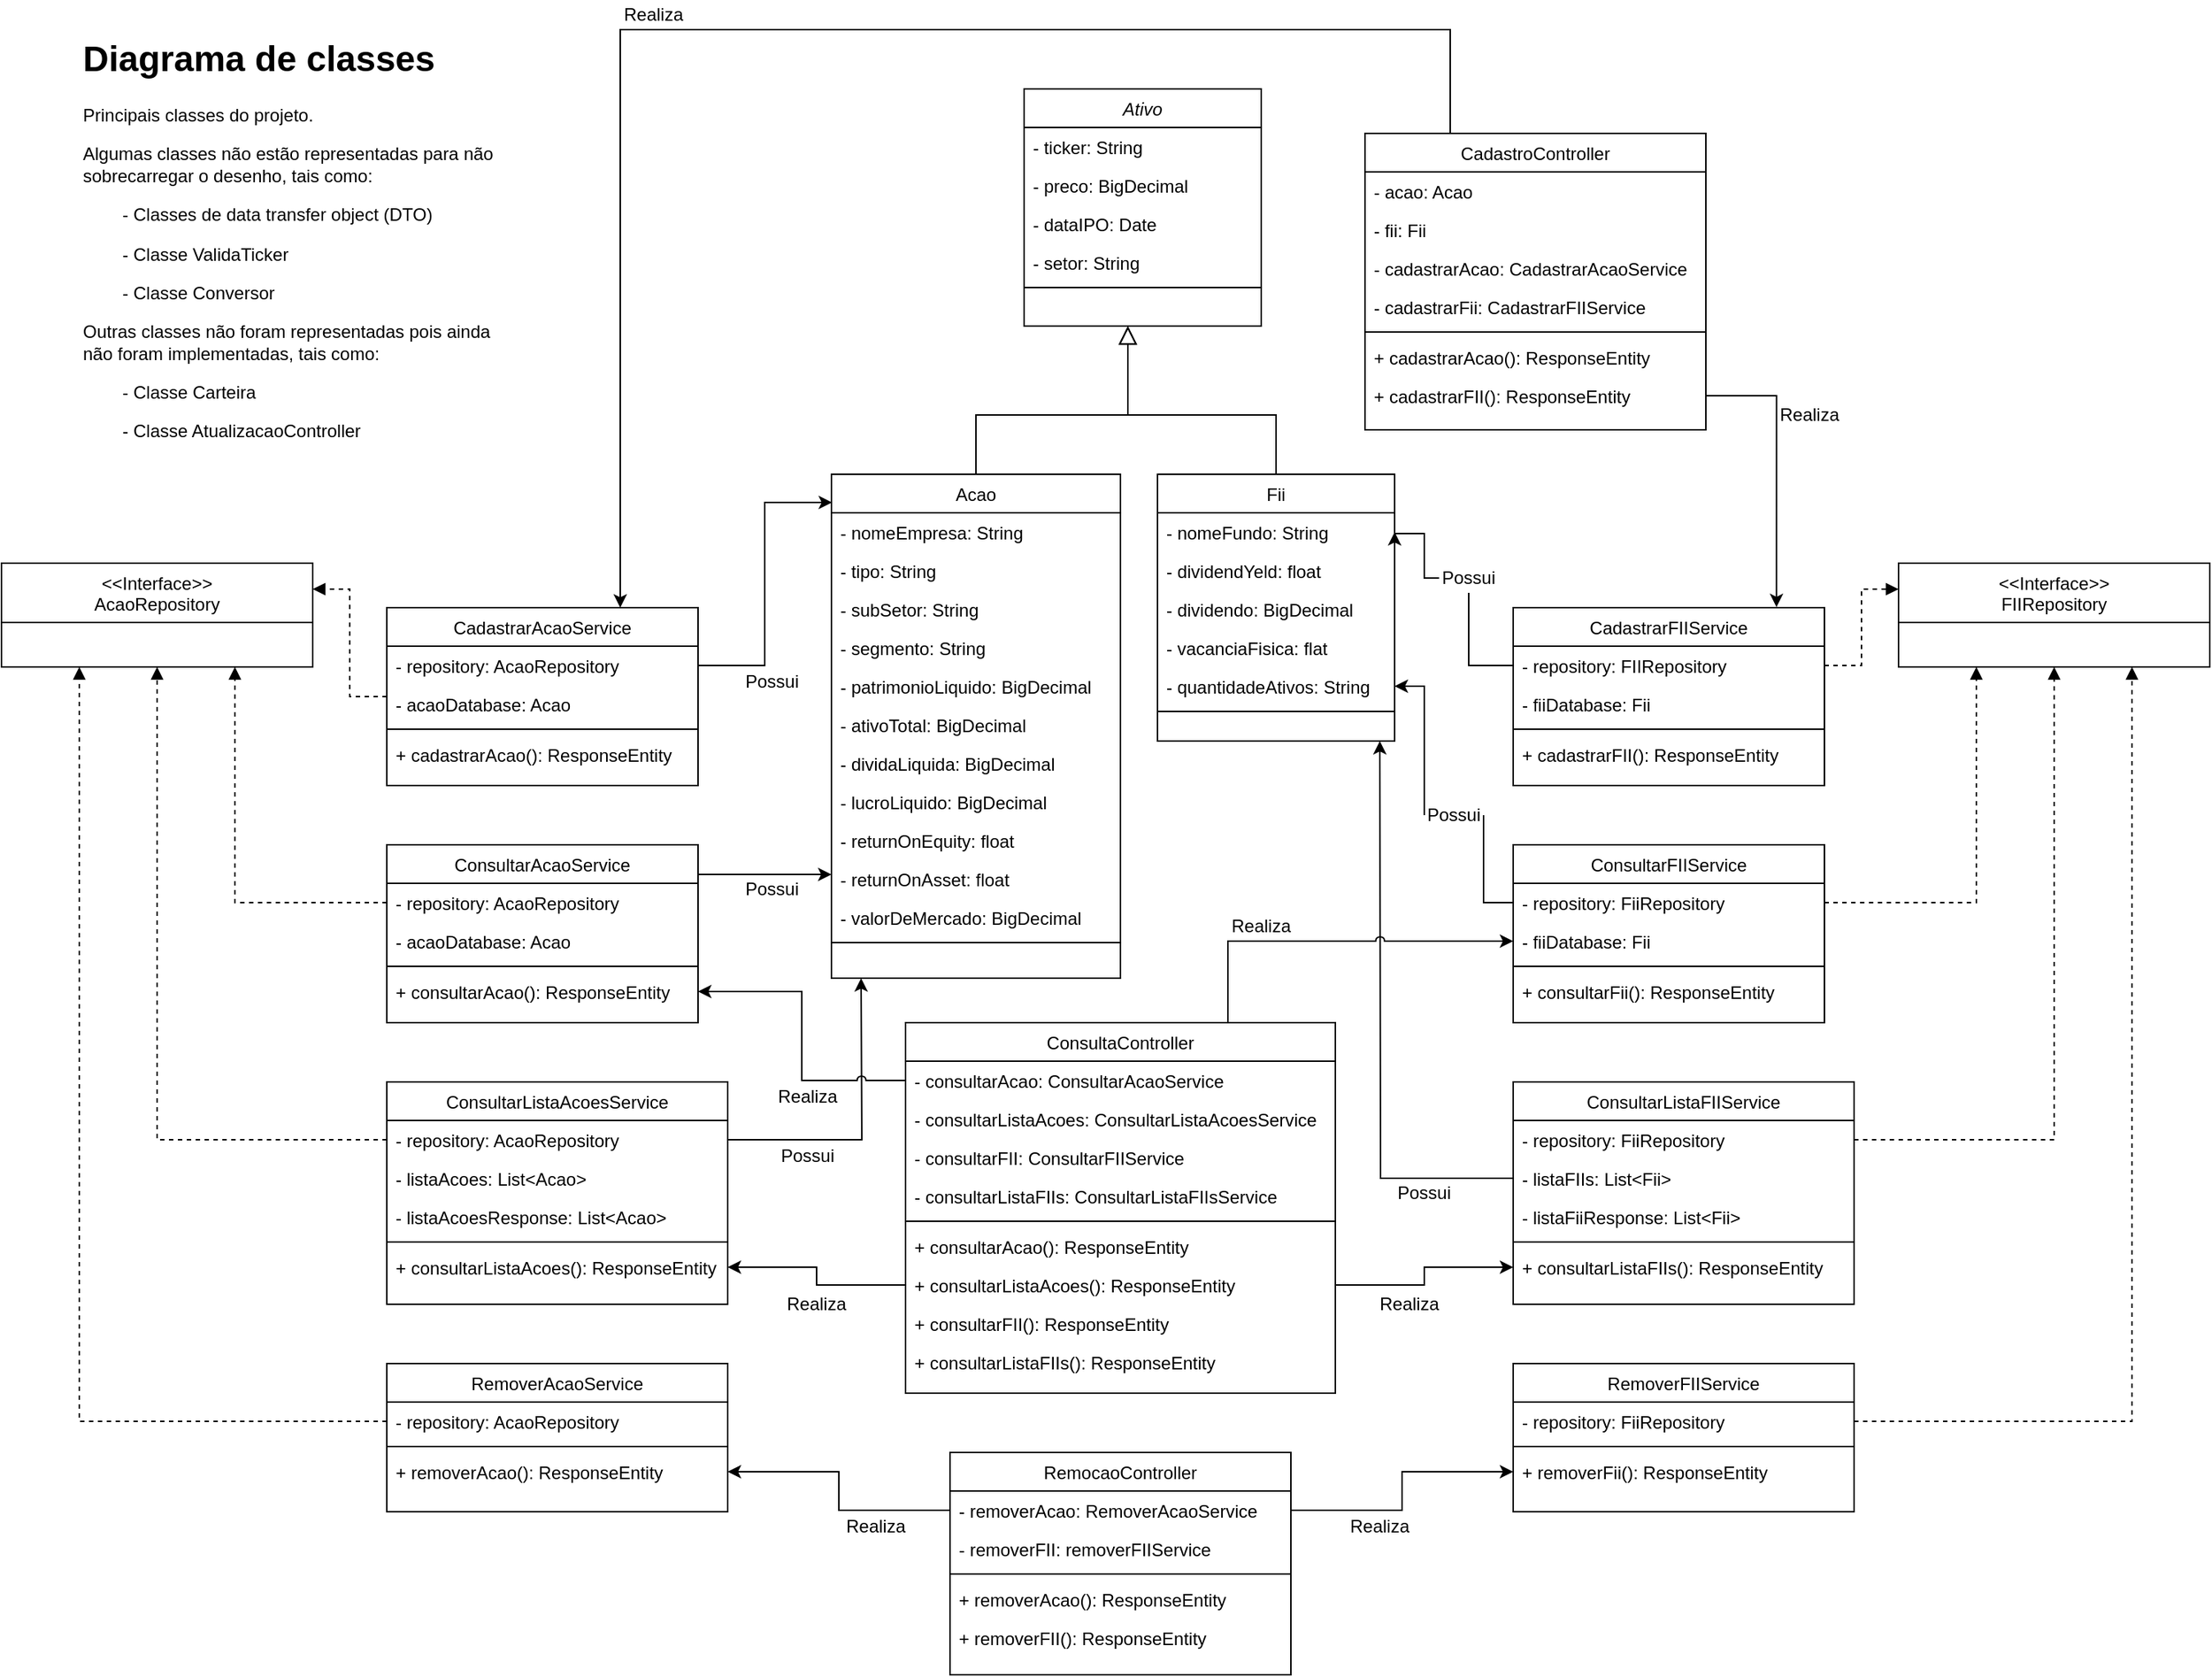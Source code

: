 <mxfile version="14.9.0" type="device"><diagram id="C5RBs43oDa-KdzZeNtuy" name="Page-1"><mxGraphModel dx="2391" dy="2067" grid="1" gridSize="10" guides="1" tooltips="1" connect="1" arrows="1" fold="1" page="1" pageScale="1" pageWidth="827" pageHeight="1169" math="0" shadow="0"><root><mxCell id="WIyWlLk6GJQsqaUBKTNV-0"/><mxCell id="WIyWlLk6GJQsqaUBKTNV-1" parent="WIyWlLk6GJQsqaUBKTNV-0"/><mxCell id="zkfFHV4jXpPFQw0GAbJ--0" value="Ativo" style="swimlane;fontStyle=2;align=center;verticalAlign=top;childLayout=stackLayout;horizontal=1;startSize=26;horizontalStack=0;resizeParent=1;resizeLast=0;collapsible=1;marginBottom=0;rounded=0;shadow=0;strokeWidth=1;" parent="WIyWlLk6GJQsqaUBKTNV-1" vertex="1"><mxGeometry x="540" y="10" width="160" height="160" as="geometry"><mxRectangle x="230" y="140" width="160" height="26" as="alternateBounds"/></mxGeometry></mxCell><mxCell id="zkfFHV4jXpPFQw0GAbJ--1" value="- ticker: String" style="text;align=left;verticalAlign=top;spacingLeft=4;spacingRight=4;overflow=hidden;rotatable=0;points=[[0,0.5],[1,0.5]];portConstraint=eastwest;" parent="zkfFHV4jXpPFQw0GAbJ--0" vertex="1"><mxGeometry y="26" width="160" height="26" as="geometry"/></mxCell><mxCell id="zkfFHV4jXpPFQw0GAbJ--2" value="- preco: BigDecimal" style="text;align=left;verticalAlign=top;spacingLeft=4;spacingRight=4;overflow=hidden;rotatable=0;points=[[0,0.5],[1,0.5]];portConstraint=eastwest;rounded=0;shadow=0;html=0;" parent="zkfFHV4jXpPFQw0GAbJ--0" vertex="1"><mxGeometry y="52" width="160" height="26" as="geometry"/></mxCell><mxCell id="zkfFHV4jXpPFQw0GAbJ--3" value="- dataIPO: Date" style="text;align=left;verticalAlign=top;spacingLeft=4;spacingRight=4;overflow=hidden;rotatable=0;points=[[0,0.5],[1,0.5]];portConstraint=eastwest;rounded=0;shadow=0;html=0;" parent="zkfFHV4jXpPFQw0GAbJ--0" vertex="1"><mxGeometry y="78" width="160" height="26" as="geometry"/></mxCell><mxCell id="0uUBa3mdWD_UBztyE4oG-0" value="- setor: String" style="text;align=left;verticalAlign=top;spacingLeft=4;spacingRight=4;overflow=hidden;rotatable=0;points=[[0,0.5],[1,0.5]];portConstraint=eastwest;rounded=0;shadow=0;html=0;" vertex="1" parent="zkfFHV4jXpPFQw0GAbJ--0"><mxGeometry y="104" width="160" height="26" as="geometry"/></mxCell><mxCell id="zkfFHV4jXpPFQw0GAbJ--4" value="" style="line;html=1;strokeWidth=1;align=left;verticalAlign=middle;spacingTop=-1;spacingLeft=3;spacingRight=3;rotatable=0;labelPosition=right;points=[];portConstraint=eastwest;" parent="zkfFHV4jXpPFQw0GAbJ--0" vertex="1"><mxGeometry y="130" width="160" height="8" as="geometry"/></mxCell><mxCell id="zkfFHV4jXpPFQw0GAbJ--6" value="Acao" style="swimlane;fontStyle=0;align=center;verticalAlign=top;childLayout=stackLayout;horizontal=1;startSize=26;horizontalStack=0;resizeParent=1;resizeLast=0;collapsible=1;marginBottom=0;rounded=0;shadow=0;strokeWidth=1;" parent="WIyWlLk6GJQsqaUBKTNV-1" vertex="1"><mxGeometry x="410" y="270" width="195" height="340" as="geometry"><mxRectangle x="100" y="520" width="160" height="26" as="alternateBounds"/></mxGeometry></mxCell><mxCell id="zkfFHV4jXpPFQw0GAbJ--7" value="- nomeEmpresa: String" style="text;align=left;verticalAlign=top;spacingLeft=4;spacingRight=4;overflow=hidden;rotatable=0;points=[[0,0.5],[1,0.5]];portConstraint=eastwest;" parent="zkfFHV4jXpPFQw0GAbJ--6" vertex="1"><mxGeometry y="26" width="195" height="26" as="geometry"/></mxCell><mxCell id="zkfFHV4jXpPFQw0GAbJ--8" value="- tipo: String" style="text;align=left;verticalAlign=top;spacingLeft=4;spacingRight=4;overflow=hidden;rotatable=0;points=[[0,0.5],[1,0.5]];portConstraint=eastwest;rounded=0;shadow=0;html=0;" parent="zkfFHV4jXpPFQw0GAbJ--6" vertex="1"><mxGeometry y="52" width="195" height="26" as="geometry"/></mxCell><mxCell id="0uUBa3mdWD_UBztyE4oG-6" value="- subSetor: String" style="text;align=left;verticalAlign=top;spacingLeft=4;spacingRight=4;overflow=hidden;rotatable=0;points=[[0,0.5],[1,0.5]];portConstraint=eastwest;rounded=0;shadow=0;html=0;" vertex="1" parent="zkfFHV4jXpPFQw0GAbJ--6"><mxGeometry y="78" width="195" height="26" as="geometry"/></mxCell><mxCell id="0uUBa3mdWD_UBztyE4oG-8" value="- segmento: String" style="text;align=left;verticalAlign=top;spacingLeft=4;spacingRight=4;overflow=hidden;rotatable=0;points=[[0,0.5],[1,0.5]];portConstraint=eastwest;rounded=0;shadow=0;html=0;" vertex="1" parent="zkfFHV4jXpPFQw0GAbJ--6"><mxGeometry y="104" width="195" height="26" as="geometry"/></mxCell><mxCell id="0uUBa3mdWD_UBztyE4oG-9" value="- patrimonioLiquido: BigDecimal" style="text;align=left;verticalAlign=top;spacingLeft=4;spacingRight=4;overflow=hidden;rotatable=0;points=[[0,0.5],[1,0.5]];portConstraint=eastwest;rounded=0;shadow=0;html=0;" vertex="1" parent="zkfFHV4jXpPFQw0GAbJ--6"><mxGeometry y="130" width="195" height="26" as="geometry"/></mxCell><mxCell id="0uUBa3mdWD_UBztyE4oG-7" value="- ativoTotal: BigDecimal" style="text;align=left;verticalAlign=top;spacingLeft=4;spacingRight=4;overflow=hidden;rotatable=0;points=[[0,0.5],[1,0.5]];portConstraint=eastwest;rounded=0;shadow=0;html=0;" vertex="1" parent="zkfFHV4jXpPFQw0GAbJ--6"><mxGeometry y="156" width="195" height="26" as="geometry"/></mxCell><mxCell id="0uUBa3mdWD_UBztyE4oG-10" value="- dividaLiquida: BigDecimal" style="text;align=left;verticalAlign=top;spacingLeft=4;spacingRight=4;overflow=hidden;rotatable=0;points=[[0,0.5],[1,0.5]];portConstraint=eastwest;rounded=0;shadow=0;html=0;" vertex="1" parent="zkfFHV4jXpPFQw0GAbJ--6"><mxGeometry y="182" width="195" height="26" as="geometry"/></mxCell><mxCell id="0uUBa3mdWD_UBztyE4oG-11" value="- lucroLiquido: BigDecimal" style="text;align=left;verticalAlign=top;spacingLeft=4;spacingRight=4;overflow=hidden;rotatable=0;points=[[0,0.5],[1,0.5]];portConstraint=eastwest;rounded=0;shadow=0;html=0;" vertex="1" parent="zkfFHV4jXpPFQw0GAbJ--6"><mxGeometry y="208" width="195" height="26" as="geometry"/></mxCell><mxCell id="0uUBa3mdWD_UBztyE4oG-12" value="- returnOnEquity: float" style="text;align=left;verticalAlign=top;spacingLeft=4;spacingRight=4;overflow=hidden;rotatable=0;points=[[0,0.5],[1,0.5]];portConstraint=eastwest;rounded=0;shadow=0;html=0;" vertex="1" parent="zkfFHV4jXpPFQw0GAbJ--6"><mxGeometry y="234" width="195" height="26" as="geometry"/></mxCell><mxCell id="0uUBa3mdWD_UBztyE4oG-13" value="- returnOnAsset: float" style="text;align=left;verticalAlign=top;spacingLeft=4;spacingRight=4;overflow=hidden;rotatable=0;points=[[0,0.5],[1,0.5]];portConstraint=eastwest;rounded=0;shadow=0;html=0;" vertex="1" parent="zkfFHV4jXpPFQw0GAbJ--6"><mxGeometry y="260" width="195" height="26" as="geometry"/></mxCell><mxCell id="0uUBa3mdWD_UBztyE4oG-15" value="- valorDeMercado: BigDecimal" style="text;align=left;verticalAlign=top;spacingLeft=4;spacingRight=4;overflow=hidden;rotatable=0;points=[[0,0.5],[1,0.5]];portConstraint=eastwest;rounded=0;shadow=0;html=0;" vertex="1" parent="zkfFHV4jXpPFQw0GAbJ--6"><mxGeometry y="286" width="195" height="26" as="geometry"/></mxCell><mxCell id="zkfFHV4jXpPFQw0GAbJ--9" value="" style="line;html=1;strokeWidth=1;align=left;verticalAlign=middle;spacingTop=-1;spacingLeft=3;spacingRight=3;rotatable=0;labelPosition=right;points=[];portConstraint=eastwest;" parent="zkfFHV4jXpPFQw0GAbJ--6" vertex="1"><mxGeometry y="312" width="195" height="8" as="geometry"/></mxCell><mxCell id="zkfFHV4jXpPFQw0GAbJ--12" value="" style="endArrow=block;endSize=10;endFill=0;shadow=0;strokeWidth=1;rounded=0;edgeStyle=elbowEdgeStyle;elbow=vertical;" parent="WIyWlLk6GJQsqaUBKTNV-1" source="zkfFHV4jXpPFQw0GAbJ--6" target="zkfFHV4jXpPFQw0GAbJ--0" edge="1"><mxGeometry width="160" relative="1" as="geometry"><mxPoint x="510" y="63" as="sourcePoint"/><mxPoint x="510" y="63" as="targetPoint"/><Array as="points"><mxPoint x="610" y="230"/></Array></mxGeometry></mxCell><mxCell id="zkfFHV4jXpPFQw0GAbJ--13" value="Fii" style="swimlane;fontStyle=0;align=center;verticalAlign=top;childLayout=stackLayout;horizontal=1;startSize=26;horizontalStack=0;resizeParent=1;resizeLast=0;collapsible=1;marginBottom=0;rounded=0;shadow=0;strokeWidth=1;" parent="WIyWlLk6GJQsqaUBKTNV-1" vertex="1"><mxGeometry x="630" y="270" width="160" height="180" as="geometry"><mxRectangle x="340" y="380" width="170" height="26" as="alternateBounds"/></mxGeometry></mxCell><mxCell id="0uUBa3mdWD_UBztyE4oG-16" value="- nomeFundo: String" style="text;align=left;verticalAlign=top;spacingLeft=4;spacingRight=4;overflow=hidden;rotatable=0;points=[[0,0.5],[1,0.5]];portConstraint=eastwest;" vertex="1" parent="zkfFHV4jXpPFQw0GAbJ--13"><mxGeometry y="26" width="160" height="26" as="geometry"/></mxCell><mxCell id="0uUBa3mdWD_UBztyE4oG-19" value="- dividendYeld: float" style="text;align=left;verticalAlign=top;spacingLeft=4;spacingRight=4;overflow=hidden;rotatable=0;points=[[0,0.5],[1,0.5]];portConstraint=eastwest;rounded=0;shadow=0;html=0;" vertex="1" parent="zkfFHV4jXpPFQw0GAbJ--13"><mxGeometry y="52" width="160" height="26" as="geometry"/></mxCell><mxCell id="0uUBa3mdWD_UBztyE4oG-18" value="- dividendo: BigDecimal" style="text;align=left;verticalAlign=top;spacingLeft=4;spacingRight=4;overflow=hidden;rotatable=0;points=[[0,0.5],[1,0.5]];portConstraint=eastwest;rounded=0;shadow=0;html=0;" vertex="1" parent="zkfFHV4jXpPFQw0GAbJ--13"><mxGeometry y="78" width="160" height="26" as="geometry"/></mxCell><mxCell id="0uUBa3mdWD_UBztyE4oG-17" value="- vacanciaFisica: flat" style="text;align=left;verticalAlign=top;spacingLeft=4;spacingRight=4;overflow=hidden;rotatable=0;points=[[0,0.5],[1,0.5]];portConstraint=eastwest;rounded=0;shadow=0;html=0;" vertex="1" parent="zkfFHV4jXpPFQw0GAbJ--13"><mxGeometry y="104" width="160" height="26" as="geometry"/></mxCell><mxCell id="0uUBa3mdWD_UBztyE4oG-20" value="- quantidadeAtivos: String" style="text;align=left;verticalAlign=top;spacingLeft=4;spacingRight=4;overflow=hidden;rotatable=0;points=[[0,0.5],[1,0.5]];portConstraint=eastwest;" vertex="1" parent="zkfFHV4jXpPFQw0GAbJ--13"><mxGeometry y="130" width="160" height="26" as="geometry"/></mxCell><mxCell id="zkfFHV4jXpPFQw0GAbJ--15" value="" style="line;html=1;strokeWidth=1;align=left;verticalAlign=middle;spacingTop=-1;spacingLeft=3;spacingRight=3;rotatable=0;labelPosition=right;points=[];portConstraint=eastwest;" parent="zkfFHV4jXpPFQw0GAbJ--13" vertex="1"><mxGeometry y="156" width="160" height="8" as="geometry"/></mxCell><mxCell id="zkfFHV4jXpPFQw0GAbJ--16" value="" style="endArrow=block;endSize=10;endFill=0;shadow=0;strokeWidth=1;rounded=0;edgeStyle=elbowEdgeStyle;elbow=vertical;" parent="WIyWlLk6GJQsqaUBKTNV-1" source="zkfFHV4jXpPFQw0GAbJ--13" target="zkfFHV4jXpPFQw0GAbJ--0" edge="1"><mxGeometry width="160" relative="1" as="geometry"><mxPoint x="520" y="233" as="sourcePoint"/><mxPoint x="620" y="131" as="targetPoint"/><Array as="points"><mxPoint x="610" y="230"/></Array></mxGeometry></mxCell><mxCell id="0uUBa3mdWD_UBztyE4oG-98" style="edgeStyle=orthogonalEdgeStyle;rounded=0;orthogonalLoop=1;jettySize=auto;html=1;entryX=1;entryY=0.25;entryDx=0;entryDy=0;dashed=1;endArrow=block;endFill=1;" edge="1" parent="WIyWlLk6GJQsqaUBKTNV-1" source="0uUBa3mdWD_UBztyE4oG-21" target="0uUBa3mdWD_UBztyE4oG-97"><mxGeometry relative="1" as="geometry"/></mxCell><mxCell id="0uUBa3mdWD_UBztyE4oG-21" value="CadastrarAcaoService" style="swimlane;fontStyle=0;align=center;verticalAlign=top;childLayout=stackLayout;horizontal=1;startSize=26;horizontalStack=0;resizeParent=1;resizeLast=0;collapsible=1;marginBottom=0;rounded=0;shadow=0;strokeWidth=1;" vertex="1" parent="WIyWlLk6GJQsqaUBKTNV-1"><mxGeometry x="110" y="360" width="210" height="120" as="geometry"><mxRectangle x="100" y="520" width="160" height="26" as="alternateBounds"/></mxGeometry></mxCell><mxCell id="0uUBa3mdWD_UBztyE4oG-22" value="- repository: AcaoRepository" style="text;align=left;verticalAlign=top;spacingLeft=4;spacingRight=4;overflow=hidden;rotatable=0;points=[[0,0.5],[1,0.5]];portConstraint=eastwest;" vertex="1" parent="0uUBa3mdWD_UBztyE4oG-21"><mxGeometry y="26" width="210" height="26" as="geometry"/></mxCell><mxCell id="0uUBa3mdWD_UBztyE4oG-23" value="- acaoDatabase: Acao" style="text;align=left;verticalAlign=top;spacingLeft=4;spacingRight=4;overflow=hidden;rotatable=0;points=[[0,0.5],[1,0.5]];portConstraint=eastwest;rounded=0;shadow=0;html=0;" vertex="1" parent="0uUBa3mdWD_UBztyE4oG-21"><mxGeometry y="52" width="210" height="26" as="geometry"/></mxCell><mxCell id="0uUBa3mdWD_UBztyE4oG-33" value="" style="line;html=1;strokeWidth=1;align=left;verticalAlign=middle;spacingTop=-1;spacingLeft=3;spacingRight=3;rotatable=0;labelPosition=right;points=[];portConstraint=eastwest;" vertex="1" parent="0uUBa3mdWD_UBztyE4oG-21"><mxGeometry y="78" width="210" height="8" as="geometry"/></mxCell><mxCell id="0uUBa3mdWD_UBztyE4oG-37" value="+ cadastrarAcao(): ResponseEntity" style="text;align=left;verticalAlign=top;spacingLeft=4;spacingRight=4;overflow=hidden;rotatable=0;points=[[0,0.5],[1,0.5]];portConstraint=eastwest;rounded=0;shadow=0;html=0;" vertex="1" parent="0uUBa3mdWD_UBztyE4oG-21"><mxGeometry y="86" width="210" height="26" as="geometry"/></mxCell><mxCell id="0uUBa3mdWD_UBztyE4oG-38" value="CadastrarFIIService" style="swimlane;fontStyle=0;align=center;verticalAlign=top;childLayout=stackLayout;horizontal=1;startSize=26;horizontalStack=0;resizeParent=1;resizeLast=0;collapsible=1;marginBottom=0;rounded=0;shadow=0;strokeWidth=1;" vertex="1" parent="WIyWlLk6GJQsqaUBKTNV-1"><mxGeometry x="870" y="360" width="210" height="120" as="geometry"><mxRectangle x="100" y="520" width="160" height="26" as="alternateBounds"/></mxGeometry></mxCell><mxCell id="0uUBa3mdWD_UBztyE4oG-39" value="- repository: FIIRepository" style="text;align=left;verticalAlign=top;spacingLeft=4;spacingRight=4;overflow=hidden;rotatable=0;points=[[0,0.5],[1,0.5]];portConstraint=eastwest;" vertex="1" parent="0uUBa3mdWD_UBztyE4oG-38"><mxGeometry y="26" width="210" height="26" as="geometry"/></mxCell><mxCell id="0uUBa3mdWD_UBztyE4oG-40" value="- fiiDatabase: Fii" style="text;align=left;verticalAlign=top;spacingLeft=4;spacingRight=4;overflow=hidden;rotatable=0;points=[[0,0.5],[1,0.5]];portConstraint=eastwest;rounded=0;shadow=0;html=0;" vertex="1" parent="0uUBa3mdWD_UBztyE4oG-38"><mxGeometry y="52" width="210" height="26" as="geometry"/></mxCell><mxCell id="0uUBa3mdWD_UBztyE4oG-41" value="" style="line;html=1;strokeWidth=1;align=left;verticalAlign=middle;spacingTop=-1;spacingLeft=3;spacingRight=3;rotatable=0;labelPosition=right;points=[];portConstraint=eastwest;" vertex="1" parent="0uUBa3mdWD_UBztyE4oG-38"><mxGeometry y="78" width="210" height="8" as="geometry"/></mxCell><mxCell id="0uUBa3mdWD_UBztyE4oG-42" value="+ cadastrarFII(): ResponseEntity" style="text;align=left;verticalAlign=top;spacingLeft=4;spacingRight=4;overflow=hidden;rotatable=0;points=[[0,0.5],[1,0.5]];portConstraint=eastwest;rounded=0;shadow=0;html=0;" vertex="1" parent="0uUBa3mdWD_UBztyE4oG-38"><mxGeometry y="86" width="210" height="26" as="geometry"/></mxCell><mxCell id="0uUBa3mdWD_UBztyE4oG-44" value="ConsultarAcaoService" style="swimlane;fontStyle=0;align=center;verticalAlign=top;childLayout=stackLayout;horizontal=1;startSize=26;horizontalStack=0;resizeParent=1;resizeLast=0;collapsible=1;marginBottom=0;rounded=0;shadow=0;strokeWidth=1;" vertex="1" parent="WIyWlLk6GJQsqaUBKTNV-1"><mxGeometry x="110" y="520" width="210" height="120" as="geometry"><mxRectangle x="100" y="520" width="160" height="26" as="alternateBounds"/></mxGeometry></mxCell><mxCell id="0uUBa3mdWD_UBztyE4oG-45" value="- repository: AcaoRepository" style="text;align=left;verticalAlign=top;spacingLeft=4;spacingRight=4;overflow=hidden;rotatable=0;points=[[0,0.5],[1,0.5]];portConstraint=eastwest;" vertex="1" parent="0uUBa3mdWD_UBztyE4oG-44"><mxGeometry y="26" width="210" height="26" as="geometry"/></mxCell><mxCell id="0uUBa3mdWD_UBztyE4oG-46" value="- acaoDatabase: Acao" style="text;align=left;verticalAlign=top;spacingLeft=4;spacingRight=4;overflow=hidden;rotatable=0;points=[[0,0.5],[1,0.5]];portConstraint=eastwest;rounded=0;shadow=0;html=0;" vertex="1" parent="0uUBa3mdWD_UBztyE4oG-44"><mxGeometry y="52" width="210" height="26" as="geometry"/></mxCell><mxCell id="0uUBa3mdWD_UBztyE4oG-47" value="" style="line;html=1;strokeWidth=1;align=left;verticalAlign=middle;spacingTop=-1;spacingLeft=3;spacingRight=3;rotatable=0;labelPosition=right;points=[];portConstraint=eastwest;" vertex="1" parent="0uUBa3mdWD_UBztyE4oG-44"><mxGeometry y="78" width="210" height="8" as="geometry"/></mxCell><mxCell id="0uUBa3mdWD_UBztyE4oG-48" value="+ consultarAcao(): ResponseEntity" style="text;align=left;verticalAlign=top;spacingLeft=4;spacingRight=4;overflow=hidden;rotatable=0;points=[[0,0.5],[1,0.5]];portConstraint=eastwest;rounded=0;shadow=0;html=0;" vertex="1" parent="0uUBa3mdWD_UBztyE4oG-44"><mxGeometry y="86" width="210" height="26" as="geometry"/></mxCell><mxCell id="0uUBa3mdWD_UBztyE4oG-55" style="edgeStyle=orthogonalEdgeStyle;rounded=0;orthogonalLoop=1;jettySize=auto;html=1;exitX=1;exitY=0.5;exitDx=0;exitDy=0;endArrow=classic;endFill=1;" edge="1" parent="WIyWlLk6GJQsqaUBKTNV-1" source="0uUBa3mdWD_UBztyE4oG-45"><mxGeometry relative="1" as="geometry"><mxPoint x="410" y="540" as="targetPoint"/><Array as="points"><mxPoint x="320" y="540"/><mxPoint x="410" y="540"/></Array></mxGeometry></mxCell><mxCell id="0uUBa3mdWD_UBztyE4oG-56" style="edgeStyle=orthogonalEdgeStyle;rounded=0;orthogonalLoop=1;jettySize=auto;html=1;exitX=1;exitY=0.5;exitDx=0;exitDy=0;entryX=0.002;entryY=0.056;entryDx=0;entryDy=0;entryPerimeter=0;endArrow=classic;endFill=1;" edge="1" parent="WIyWlLk6GJQsqaUBKTNV-1" source="0uUBa3mdWD_UBztyE4oG-22" target="zkfFHV4jXpPFQw0GAbJ--6"><mxGeometry relative="1" as="geometry"/></mxCell><mxCell id="0uUBa3mdWD_UBztyE4oG-57" value="ConsultarListaAcoesService" style="swimlane;fontStyle=0;align=center;verticalAlign=top;childLayout=stackLayout;horizontal=1;startSize=26;horizontalStack=0;resizeParent=1;resizeLast=0;collapsible=1;marginBottom=0;rounded=0;shadow=0;strokeWidth=1;" vertex="1" parent="WIyWlLk6GJQsqaUBKTNV-1"><mxGeometry x="110" y="680" width="230" height="150" as="geometry"><mxRectangle x="100" y="520" width="160" height="26" as="alternateBounds"/></mxGeometry></mxCell><mxCell id="0uUBa3mdWD_UBztyE4oG-58" value="- repository: AcaoRepository" style="text;align=left;verticalAlign=top;spacingLeft=4;spacingRight=4;overflow=hidden;rotatable=0;points=[[0,0.5],[1,0.5]];portConstraint=eastwest;" vertex="1" parent="0uUBa3mdWD_UBztyE4oG-57"><mxGeometry y="26" width="230" height="26" as="geometry"/></mxCell><mxCell id="0uUBa3mdWD_UBztyE4oG-59" value="- listaAcoes: List&lt;Acao&gt;" style="text;align=left;verticalAlign=top;spacingLeft=4;spacingRight=4;overflow=hidden;rotatable=0;points=[[0,0.5],[1,0.5]];portConstraint=eastwest;rounded=0;shadow=0;html=0;" vertex="1" parent="0uUBa3mdWD_UBztyE4oG-57"><mxGeometry y="52" width="230" height="26" as="geometry"/></mxCell><mxCell id="0uUBa3mdWD_UBztyE4oG-62" value="- listaAcoesResponse: List&lt;Acao&gt;" style="text;align=left;verticalAlign=top;spacingLeft=4;spacingRight=4;overflow=hidden;rotatable=0;points=[[0,0.5],[1,0.5]];portConstraint=eastwest;rounded=0;shadow=0;html=0;" vertex="1" parent="0uUBa3mdWD_UBztyE4oG-57"><mxGeometry y="78" width="230" height="26" as="geometry"/></mxCell><mxCell id="0uUBa3mdWD_UBztyE4oG-60" value="" style="line;html=1;strokeWidth=1;align=left;verticalAlign=middle;spacingTop=-1;spacingLeft=3;spacingRight=3;rotatable=0;labelPosition=right;points=[];portConstraint=eastwest;" vertex="1" parent="0uUBa3mdWD_UBztyE4oG-57"><mxGeometry y="104" width="230" height="8" as="geometry"/></mxCell><mxCell id="0uUBa3mdWD_UBztyE4oG-61" value="+ consultarListaAcoes(): ResponseEntity" style="text;align=left;verticalAlign=top;spacingLeft=4;spacingRight=4;overflow=hidden;rotatable=0;points=[[0,0.5],[1,0.5]];portConstraint=eastwest;rounded=0;shadow=0;html=0;" vertex="1" parent="0uUBa3mdWD_UBztyE4oG-57"><mxGeometry y="112" width="230" height="26" as="geometry"/></mxCell><mxCell id="0uUBa3mdWD_UBztyE4oG-63" style="edgeStyle=orthogonalEdgeStyle;rounded=0;orthogonalLoop=1;jettySize=auto;html=1;exitX=1;exitY=0.5;exitDx=0;exitDy=0;endArrow=classic;endFill=1;" edge="1" parent="WIyWlLk6GJQsqaUBKTNV-1" source="0uUBa3mdWD_UBztyE4oG-58"><mxGeometry relative="1" as="geometry"><mxPoint x="430" y="610" as="targetPoint"/></mxGeometry></mxCell><mxCell id="0uUBa3mdWD_UBztyE4oG-64" value="RemoverAcaoService" style="swimlane;fontStyle=0;align=center;verticalAlign=top;childLayout=stackLayout;horizontal=1;startSize=26;horizontalStack=0;resizeParent=1;resizeLast=0;collapsible=1;marginBottom=0;rounded=0;shadow=0;strokeWidth=1;" vertex="1" parent="WIyWlLk6GJQsqaUBKTNV-1"><mxGeometry x="110" y="870" width="230" height="100" as="geometry"><mxRectangle x="100" y="520" width="160" height="26" as="alternateBounds"/></mxGeometry></mxCell><mxCell id="0uUBa3mdWD_UBztyE4oG-65" value="- repository: AcaoRepository" style="text;align=left;verticalAlign=top;spacingLeft=4;spacingRight=4;overflow=hidden;rotatable=0;points=[[0,0.5],[1,0.5]];portConstraint=eastwest;" vertex="1" parent="0uUBa3mdWD_UBztyE4oG-64"><mxGeometry y="26" width="230" height="26" as="geometry"/></mxCell><mxCell id="0uUBa3mdWD_UBztyE4oG-68" value="" style="line;html=1;strokeWidth=1;align=left;verticalAlign=middle;spacingTop=-1;spacingLeft=3;spacingRight=3;rotatable=0;labelPosition=right;points=[];portConstraint=eastwest;" vertex="1" parent="0uUBa3mdWD_UBztyE4oG-64"><mxGeometry y="52" width="230" height="8" as="geometry"/></mxCell><mxCell id="0uUBa3mdWD_UBztyE4oG-69" value="+ removerAcao(): ResponseEntity" style="text;align=left;verticalAlign=top;spacingLeft=4;spacingRight=4;overflow=hidden;rotatable=0;points=[[0,0.5],[1,0.5]];portConstraint=eastwest;rounded=0;shadow=0;html=0;" vertex="1" parent="0uUBa3mdWD_UBztyE4oG-64"><mxGeometry y="60" width="230" height="26" as="geometry"/></mxCell><mxCell id="0uUBa3mdWD_UBztyE4oG-71" value="ConsultarFIIService" style="swimlane;fontStyle=0;align=center;verticalAlign=top;childLayout=stackLayout;horizontal=1;startSize=26;horizontalStack=0;resizeParent=1;resizeLast=0;collapsible=1;marginBottom=0;rounded=0;shadow=0;strokeWidth=1;" vertex="1" parent="WIyWlLk6GJQsqaUBKTNV-1"><mxGeometry x="870" y="520" width="210" height="120" as="geometry"><mxRectangle x="100" y="520" width="160" height="26" as="alternateBounds"/></mxGeometry></mxCell><mxCell id="0uUBa3mdWD_UBztyE4oG-72" value="- repository: FiiRepository" style="text;align=left;verticalAlign=top;spacingLeft=4;spacingRight=4;overflow=hidden;rotatable=0;points=[[0,0.5],[1,0.5]];portConstraint=eastwest;" vertex="1" parent="0uUBa3mdWD_UBztyE4oG-71"><mxGeometry y="26" width="210" height="26" as="geometry"/></mxCell><mxCell id="0uUBa3mdWD_UBztyE4oG-73" value="- fiiDatabase: Fii" style="text;align=left;verticalAlign=top;spacingLeft=4;spacingRight=4;overflow=hidden;rotatable=0;points=[[0,0.5],[1,0.5]];portConstraint=eastwest;rounded=0;shadow=0;html=0;" vertex="1" parent="0uUBa3mdWD_UBztyE4oG-71"><mxGeometry y="52" width="210" height="26" as="geometry"/></mxCell><mxCell id="0uUBa3mdWD_UBztyE4oG-74" value="" style="line;html=1;strokeWidth=1;align=left;verticalAlign=middle;spacingTop=-1;spacingLeft=3;spacingRight=3;rotatable=0;labelPosition=right;points=[];portConstraint=eastwest;" vertex="1" parent="0uUBa3mdWD_UBztyE4oG-71"><mxGeometry y="78" width="210" height="8" as="geometry"/></mxCell><mxCell id="0uUBa3mdWD_UBztyE4oG-75" value="+ consultarFii(): ResponseEntity" style="text;align=left;verticalAlign=top;spacingLeft=4;spacingRight=4;overflow=hidden;rotatable=0;points=[[0,0.5],[1,0.5]];portConstraint=eastwest;rounded=0;shadow=0;html=0;" vertex="1" parent="0uUBa3mdWD_UBztyE4oG-71"><mxGeometry y="86" width="210" height="26" as="geometry"/></mxCell><mxCell id="0uUBa3mdWD_UBztyE4oG-76" value="ConsultarListaFIIService" style="swimlane;fontStyle=0;align=center;verticalAlign=top;childLayout=stackLayout;horizontal=1;startSize=26;horizontalStack=0;resizeParent=1;resizeLast=0;collapsible=1;marginBottom=0;rounded=0;shadow=0;strokeWidth=1;" vertex="1" parent="WIyWlLk6GJQsqaUBKTNV-1"><mxGeometry x="870" y="680" width="230" height="150" as="geometry"><mxRectangle x="100" y="520" width="160" height="26" as="alternateBounds"/></mxGeometry></mxCell><mxCell id="0uUBa3mdWD_UBztyE4oG-77" value="- repository: FiiRepository" style="text;align=left;verticalAlign=top;spacingLeft=4;spacingRight=4;overflow=hidden;rotatable=0;points=[[0,0.5],[1,0.5]];portConstraint=eastwest;" vertex="1" parent="0uUBa3mdWD_UBztyE4oG-76"><mxGeometry y="26" width="230" height="26" as="geometry"/></mxCell><mxCell id="0uUBa3mdWD_UBztyE4oG-78" value="- listaFIIs: List&lt;Fii&gt;" style="text;align=left;verticalAlign=top;spacingLeft=4;spacingRight=4;overflow=hidden;rotatable=0;points=[[0,0.5],[1,0.5]];portConstraint=eastwest;rounded=0;shadow=0;html=0;" vertex="1" parent="0uUBa3mdWD_UBztyE4oG-76"><mxGeometry y="52" width="230" height="26" as="geometry"/></mxCell><mxCell id="0uUBa3mdWD_UBztyE4oG-79" value="- listaFiiResponse: List&lt;Fii&gt;" style="text;align=left;verticalAlign=top;spacingLeft=4;spacingRight=4;overflow=hidden;rotatable=0;points=[[0,0.5],[1,0.5]];portConstraint=eastwest;rounded=0;shadow=0;html=0;" vertex="1" parent="0uUBa3mdWD_UBztyE4oG-76"><mxGeometry y="78" width="230" height="26" as="geometry"/></mxCell><mxCell id="0uUBa3mdWD_UBztyE4oG-80" value="" style="line;html=1;strokeWidth=1;align=left;verticalAlign=middle;spacingTop=-1;spacingLeft=3;spacingRight=3;rotatable=0;labelPosition=right;points=[];portConstraint=eastwest;" vertex="1" parent="0uUBa3mdWD_UBztyE4oG-76"><mxGeometry y="104" width="230" height="8" as="geometry"/></mxCell><mxCell id="0uUBa3mdWD_UBztyE4oG-81" value="+ consultarListaFIIs(): ResponseEntity" style="text;align=left;verticalAlign=top;spacingLeft=4;spacingRight=4;overflow=hidden;rotatable=0;points=[[0,0.5],[1,0.5]];portConstraint=eastwest;rounded=0;shadow=0;html=0;" vertex="1" parent="0uUBa3mdWD_UBztyE4oG-76"><mxGeometry y="112" width="230" height="26" as="geometry"/></mxCell><mxCell id="0uUBa3mdWD_UBztyE4oG-82" value="RemoverFIIService" style="swimlane;fontStyle=0;align=center;verticalAlign=top;childLayout=stackLayout;horizontal=1;startSize=26;horizontalStack=0;resizeParent=1;resizeLast=0;collapsible=1;marginBottom=0;rounded=0;shadow=0;strokeWidth=1;" vertex="1" parent="WIyWlLk6GJQsqaUBKTNV-1"><mxGeometry x="870" y="870" width="230" height="100" as="geometry"><mxRectangle x="100" y="520" width="160" height="26" as="alternateBounds"/></mxGeometry></mxCell><mxCell id="0uUBa3mdWD_UBztyE4oG-83" value="- repository: FiiRepository" style="text;align=left;verticalAlign=top;spacingLeft=4;spacingRight=4;overflow=hidden;rotatable=0;points=[[0,0.5],[1,0.5]];portConstraint=eastwest;" vertex="1" parent="0uUBa3mdWD_UBztyE4oG-82"><mxGeometry y="26" width="230" height="26" as="geometry"/></mxCell><mxCell id="0uUBa3mdWD_UBztyE4oG-84" value="" style="line;html=1;strokeWidth=1;align=left;verticalAlign=middle;spacingTop=-1;spacingLeft=3;spacingRight=3;rotatable=0;labelPosition=right;points=[];portConstraint=eastwest;" vertex="1" parent="0uUBa3mdWD_UBztyE4oG-82"><mxGeometry y="52" width="230" height="8" as="geometry"/></mxCell><mxCell id="0uUBa3mdWD_UBztyE4oG-85" value="+ removerFii(): ResponseEntity" style="text;align=left;verticalAlign=top;spacingLeft=4;spacingRight=4;overflow=hidden;rotatable=0;points=[[0,0.5],[1,0.5]];portConstraint=eastwest;rounded=0;shadow=0;html=0;" vertex="1" parent="0uUBa3mdWD_UBztyE4oG-82"><mxGeometry y="60" width="230" height="26" as="geometry"/></mxCell><mxCell id="0uUBa3mdWD_UBztyE4oG-87" style="edgeStyle=orthogonalEdgeStyle;rounded=0;orthogonalLoop=1;jettySize=auto;html=1;exitX=0;exitY=0.5;exitDx=0;exitDy=0;endArrow=classic;endFill=1;" edge="1" parent="WIyWlLk6GJQsqaUBKTNV-1" source="0uUBa3mdWD_UBztyE4oG-78"><mxGeometry relative="1" as="geometry"><mxPoint x="780" y="450" as="targetPoint"/></mxGeometry></mxCell><mxCell id="0uUBa3mdWD_UBztyE4oG-88" value="&lt;&lt;Interface&gt;&gt;&#10;FIIRepository" style="swimlane;fontStyle=0;align=center;verticalAlign=top;childLayout=stackLayout;horizontal=1;startSize=40;horizontalStack=0;resizeParent=1;resizeLast=0;collapsible=1;marginBottom=0;rounded=0;shadow=0;strokeWidth=1;" vertex="1" parent="WIyWlLk6GJQsqaUBKTNV-1"><mxGeometry x="1130" y="330" width="210" height="70" as="geometry"><mxRectangle x="100" y="520" width="160" height="26" as="alternateBounds"/></mxGeometry></mxCell><mxCell id="0uUBa3mdWD_UBztyE4oG-93" style="edgeStyle=orthogonalEdgeStyle;rounded=0;orthogonalLoop=1;jettySize=auto;html=1;entryX=0;entryY=0.25;entryDx=0;entryDy=0;endArrow=block;endFill=1;dashed=1;" edge="1" parent="WIyWlLk6GJQsqaUBKTNV-1" source="0uUBa3mdWD_UBztyE4oG-39" target="0uUBa3mdWD_UBztyE4oG-88"><mxGeometry relative="1" as="geometry"/></mxCell><mxCell id="0uUBa3mdWD_UBztyE4oG-94" style="edgeStyle=orthogonalEdgeStyle;rounded=0;orthogonalLoop=1;jettySize=auto;html=1;exitX=1;exitY=0.5;exitDx=0;exitDy=0;dashed=1;endArrow=block;endFill=1;entryX=0.25;entryY=1;entryDx=0;entryDy=0;" edge="1" parent="WIyWlLk6GJQsqaUBKTNV-1" source="0uUBa3mdWD_UBztyE4oG-72" target="0uUBa3mdWD_UBztyE4oG-88"><mxGeometry relative="1" as="geometry"><mxPoint x="1150" y="400" as="targetPoint"/></mxGeometry></mxCell><mxCell id="0uUBa3mdWD_UBztyE4oG-95" style="edgeStyle=orthogonalEdgeStyle;rounded=0;orthogonalLoop=1;jettySize=auto;html=1;exitX=1;exitY=0.5;exitDx=0;exitDy=0;dashed=1;endArrow=block;endFill=1;entryX=0.5;entryY=1;entryDx=0;entryDy=0;" edge="1" parent="WIyWlLk6GJQsqaUBKTNV-1" source="0uUBa3mdWD_UBztyE4oG-77" target="0uUBa3mdWD_UBztyE4oG-88"><mxGeometry relative="1" as="geometry"><mxPoint x="1200" y="400" as="targetPoint"/></mxGeometry></mxCell><mxCell id="0uUBa3mdWD_UBztyE4oG-96" style="edgeStyle=orthogonalEdgeStyle;rounded=0;orthogonalLoop=1;jettySize=auto;html=1;dashed=1;endArrow=block;endFill=1;entryX=0.75;entryY=1;entryDx=0;entryDy=0;" edge="1" parent="WIyWlLk6GJQsqaUBKTNV-1" source="0uUBa3mdWD_UBztyE4oG-83" target="0uUBa3mdWD_UBztyE4oG-88"><mxGeometry relative="1" as="geometry"><mxPoint x="1250" y="400" as="targetPoint"/></mxGeometry></mxCell><mxCell id="0uUBa3mdWD_UBztyE4oG-97" value="&lt;&lt;Interface&gt;&gt;&#10;AcaoRepository" style="swimlane;fontStyle=0;align=center;verticalAlign=top;childLayout=stackLayout;horizontal=1;startSize=40;horizontalStack=0;resizeParent=1;resizeLast=0;collapsible=1;marginBottom=0;rounded=0;shadow=0;strokeWidth=1;" vertex="1" parent="WIyWlLk6GJQsqaUBKTNV-1"><mxGeometry x="-150" y="330" width="210" height="70" as="geometry"><mxRectangle x="100" y="520" width="160" height="26" as="alternateBounds"/></mxGeometry></mxCell><mxCell id="0uUBa3mdWD_UBztyE4oG-100" style="edgeStyle=orthogonalEdgeStyle;rounded=0;orthogonalLoop=1;jettySize=auto;html=1;dashed=1;endArrow=block;endFill=1;entryX=0.5;entryY=1;entryDx=0;entryDy=0;" edge="1" parent="WIyWlLk6GJQsqaUBKTNV-1" source="0uUBa3mdWD_UBztyE4oG-58" target="0uUBa3mdWD_UBztyE4oG-97"><mxGeometry relative="1" as="geometry"><mxPoint x="-30" y="400" as="targetPoint"/></mxGeometry></mxCell><mxCell id="0uUBa3mdWD_UBztyE4oG-101" style="edgeStyle=orthogonalEdgeStyle;rounded=0;orthogonalLoop=1;jettySize=auto;html=1;dashed=1;endArrow=block;endFill=1;entryX=0.25;entryY=1;entryDx=0;entryDy=0;" edge="1" parent="WIyWlLk6GJQsqaUBKTNV-1" source="0uUBa3mdWD_UBztyE4oG-65" target="0uUBa3mdWD_UBztyE4oG-97"><mxGeometry relative="1" as="geometry"><mxPoint x="-120" y="520" as="targetPoint"/></mxGeometry></mxCell><mxCell id="0uUBa3mdWD_UBztyE4oG-102" style="edgeStyle=orthogonalEdgeStyle;rounded=0;orthogonalLoop=1;jettySize=auto;html=1;entryX=0.75;entryY=1;entryDx=0;entryDy=0;dashed=1;endArrow=block;endFill=1;" edge="1" parent="WIyWlLk6GJQsqaUBKTNV-1" source="0uUBa3mdWD_UBztyE4oG-45" target="0uUBa3mdWD_UBztyE4oG-97"><mxGeometry relative="1" as="geometry"/></mxCell><mxCell id="0uUBa3mdWD_UBztyE4oG-242" style="edgeStyle=orthogonalEdgeStyle;rounded=0;jumpStyle=arc;orthogonalLoop=1;jettySize=auto;html=1;exitX=0.25;exitY=0;exitDx=0;exitDy=0;entryX=0.75;entryY=0;entryDx=0;entryDy=0;endArrow=classic;endFill=1;" edge="1" parent="WIyWlLk6GJQsqaUBKTNV-1" source="0uUBa3mdWD_UBztyE4oG-103" target="0uUBa3mdWD_UBztyE4oG-21"><mxGeometry relative="1" as="geometry"><Array as="points"><mxPoint x="828" y="-30"/><mxPoint x="268" y="-30"/></Array></mxGeometry></mxCell><mxCell id="0uUBa3mdWD_UBztyE4oG-103" value="CadastroController" style="swimlane;fontStyle=0;align=center;verticalAlign=top;childLayout=stackLayout;horizontal=1;startSize=26;horizontalStack=0;resizeParent=1;resizeLast=0;collapsible=1;marginBottom=0;rounded=0;shadow=0;strokeWidth=1;" vertex="1" parent="WIyWlLk6GJQsqaUBKTNV-1"><mxGeometry x="770" y="40" width="230" height="200" as="geometry"><mxRectangle x="100" y="520" width="160" height="26" as="alternateBounds"/></mxGeometry></mxCell><mxCell id="0uUBa3mdWD_UBztyE4oG-104" value="- acao: Acao" style="text;align=left;verticalAlign=top;spacingLeft=4;spacingRight=4;overflow=hidden;rotatable=0;points=[[0,0.5],[1,0.5]];portConstraint=eastwest;" vertex="1" parent="0uUBa3mdWD_UBztyE4oG-103"><mxGeometry y="26" width="230" height="26" as="geometry"/></mxCell><mxCell id="0uUBa3mdWD_UBztyE4oG-105" value="- fii: Fii" style="text;align=left;verticalAlign=top;spacingLeft=4;spacingRight=4;overflow=hidden;rotatable=0;points=[[0,0.5],[1,0.5]];portConstraint=eastwest;rounded=0;shadow=0;html=0;" vertex="1" parent="0uUBa3mdWD_UBztyE4oG-103"><mxGeometry y="52" width="230" height="26" as="geometry"/></mxCell><mxCell id="0uUBa3mdWD_UBztyE4oG-108" value="- cadastrarAcao: CadastrarAcaoService" style="text;align=left;verticalAlign=top;spacingLeft=4;spacingRight=4;overflow=hidden;rotatable=0;points=[[0,0.5],[1,0.5]];portConstraint=eastwest;rounded=0;shadow=0;html=0;" vertex="1" parent="0uUBa3mdWD_UBztyE4oG-103"><mxGeometry y="78" width="230" height="26" as="geometry"/></mxCell><mxCell id="0uUBa3mdWD_UBztyE4oG-109" value="- cadastrarFii: CadastrarFIIService" style="text;align=left;verticalAlign=top;spacingLeft=4;spacingRight=4;overflow=hidden;rotatable=0;points=[[0,0.5],[1,0.5]];portConstraint=eastwest;rounded=0;shadow=0;html=0;" vertex="1" parent="0uUBa3mdWD_UBztyE4oG-103"><mxGeometry y="104" width="230" height="26" as="geometry"/></mxCell><mxCell id="0uUBa3mdWD_UBztyE4oG-106" value="" style="line;html=1;strokeWidth=1;align=left;verticalAlign=middle;spacingTop=-1;spacingLeft=3;spacingRight=3;rotatable=0;labelPosition=right;points=[];portConstraint=eastwest;" vertex="1" parent="0uUBa3mdWD_UBztyE4oG-103"><mxGeometry y="130" width="230" height="8" as="geometry"/></mxCell><mxCell id="0uUBa3mdWD_UBztyE4oG-107" value="+ cadastrarAcao(): ResponseEntity" style="text;align=left;verticalAlign=top;spacingLeft=4;spacingRight=4;overflow=hidden;rotatable=0;points=[[0,0.5],[1,0.5]];portConstraint=eastwest;rounded=0;shadow=0;html=0;" vertex="1" parent="0uUBa3mdWD_UBztyE4oG-103"><mxGeometry y="138" width="230" height="26" as="geometry"/></mxCell><mxCell id="0uUBa3mdWD_UBztyE4oG-201" value="+ cadastrarFII(): ResponseEntity" style="text;align=left;verticalAlign=top;spacingLeft=4;spacingRight=4;overflow=hidden;rotatable=0;points=[[0,0.5],[1,0.5]];portConstraint=eastwest;rounded=0;shadow=0;html=0;" vertex="1" parent="0uUBa3mdWD_UBztyE4oG-103"><mxGeometry y="164" width="230" height="26" as="geometry"/></mxCell><mxCell id="0uUBa3mdWD_UBztyE4oG-202" style="edgeStyle=orthogonalEdgeStyle;rounded=0;orthogonalLoop=1;jettySize=auto;html=1;exitX=1;exitY=0.5;exitDx=0;exitDy=0;entryX=0.846;entryY=-0.003;entryDx=0;entryDy=0;entryPerimeter=0;endArrow=classic;endFill=1;" edge="1" parent="WIyWlLk6GJQsqaUBKTNV-1" source="0uUBa3mdWD_UBztyE4oG-201" target="0uUBa3mdWD_UBztyE4oG-38"><mxGeometry relative="1" as="geometry"/></mxCell><mxCell id="0uUBa3mdWD_UBztyE4oG-206" style="edgeStyle=orthogonalEdgeStyle;rounded=0;orthogonalLoop=1;jettySize=auto;html=1;exitX=0;exitY=0.5;exitDx=0;exitDy=0;entryX=1;entryY=0.5;entryDx=0;entryDy=0;endArrow=classic;endFill=1;startArrow=none;" edge="1" parent="WIyWlLk6GJQsqaUBKTNV-1" source="0uUBa3mdWD_UBztyE4oG-264" target="0uUBa3mdWD_UBztyE4oG-16"><mxGeometry relative="1" as="geometry"><Array as="points"><mxPoint x="810" y="340"/><mxPoint x="810" y="310"/></Array></mxGeometry></mxCell><mxCell id="0uUBa3mdWD_UBztyE4oG-207" style="edgeStyle=orthogonalEdgeStyle;rounded=0;orthogonalLoop=1;jettySize=auto;html=1;exitX=0;exitY=0.5;exitDx=0;exitDy=0;entryX=1;entryY=0.5;entryDx=0;entryDy=0;endArrow=classic;endFill=1;startArrow=none;" edge="1" parent="WIyWlLk6GJQsqaUBKTNV-1" source="0uUBa3mdWD_UBztyE4oG-262" target="0uUBa3mdWD_UBztyE4oG-20"><mxGeometry relative="1" as="geometry"><Array as="points"><mxPoint x="810" y="413"/></Array></mxGeometry></mxCell><mxCell id="0uUBa3mdWD_UBztyE4oG-222" style="edgeStyle=orthogonalEdgeStyle;rounded=0;orthogonalLoop=1;jettySize=auto;html=1;exitX=0.75;exitY=0;exitDx=0;exitDy=0;entryX=0;entryY=0.5;entryDx=0;entryDy=0;endArrow=classic;endFill=1;jumpStyle=arc;" edge="1" parent="WIyWlLk6GJQsqaUBKTNV-1" source="0uUBa3mdWD_UBztyE4oG-208" target="0uUBa3mdWD_UBztyE4oG-73"><mxGeometry relative="1" as="geometry"/></mxCell><mxCell id="0uUBa3mdWD_UBztyE4oG-224" style="edgeStyle=orthogonalEdgeStyle;jumpStyle=arc;orthogonalLoop=1;jettySize=auto;html=1;exitX=0;exitY=0.5;exitDx=0;exitDy=0;entryX=1;entryY=0.5;entryDx=0;entryDy=0;endArrow=classic;endFill=1;rounded=0;" edge="1" parent="WIyWlLk6GJQsqaUBKTNV-1" source="0uUBa3mdWD_UBztyE4oG-211" target="0uUBa3mdWD_UBztyE4oG-48"><mxGeometry relative="1" as="geometry"/></mxCell><mxCell id="0uUBa3mdWD_UBztyE4oG-208" value="ConsultaController" style="swimlane;fontStyle=0;align=center;verticalAlign=top;childLayout=stackLayout;horizontal=1;startSize=26;horizontalStack=0;resizeParent=1;resizeLast=0;collapsible=1;marginBottom=0;rounded=0;shadow=0;strokeWidth=1;" vertex="1" parent="WIyWlLk6GJQsqaUBKTNV-1"><mxGeometry x="460" y="640" width="290" height="250" as="geometry"><mxRectangle x="100" y="520" width="160" height="26" as="alternateBounds"/></mxGeometry></mxCell><mxCell id="0uUBa3mdWD_UBztyE4oG-211" value="- consultarAcao: ConsultarAcaoService" style="text;align=left;verticalAlign=top;spacingLeft=4;spacingRight=4;overflow=hidden;rotatable=0;points=[[0,0.5],[1,0.5]];portConstraint=eastwest;rounded=0;shadow=0;html=0;" vertex="1" parent="0uUBa3mdWD_UBztyE4oG-208"><mxGeometry y="26" width="290" height="26" as="geometry"/></mxCell><mxCell id="0uUBa3mdWD_UBztyE4oG-212" value="- consultarListaAcoes: ConsultarListaAcoesService" style="text;align=left;verticalAlign=top;spacingLeft=4;spacingRight=4;overflow=hidden;rotatable=0;points=[[0,0.5],[1,0.5]];portConstraint=eastwest;rounded=0;shadow=0;html=0;" vertex="1" parent="0uUBa3mdWD_UBztyE4oG-208"><mxGeometry y="52" width="290" height="26" as="geometry"/></mxCell><mxCell id="0uUBa3mdWD_UBztyE4oG-216" value="- consultarFII: ConsultarFIIService" style="text;align=left;verticalAlign=top;spacingLeft=4;spacingRight=4;overflow=hidden;rotatable=0;points=[[0,0.5],[1,0.5]];portConstraint=eastwest;rounded=0;shadow=0;html=0;" vertex="1" parent="0uUBa3mdWD_UBztyE4oG-208"><mxGeometry y="78" width="290" height="26" as="geometry"/></mxCell><mxCell id="0uUBa3mdWD_UBztyE4oG-217" value="- consultarListaFIIs: ConsultarListaFIIsService" style="text;align=left;verticalAlign=top;spacingLeft=4;spacingRight=4;overflow=hidden;rotatable=0;points=[[0,0.5],[1,0.5]];portConstraint=eastwest;rounded=0;shadow=0;html=0;" vertex="1" parent="0uUBa3mdWD_UBztyE4oG-208"><mxGeometry y="104" width="290" height="26" as="geometry"/></mxCell><mxCell id="0uUBa3mdWD_UBztyE4oG-213" value="" style="line;html=1;strokeWidth=1;align=left;verticalAlign=middle;spacingTop=-1;spacingLeft=3;spacingRight=3;rotatable=0;labelPosition=right;points=[];portConstraint=eastwest;" vertex="1" parent="0uUBa3mdWD_UBztyE4oG-208"><mxGeometry y="130" width="290" height="8" as="geometry"/></mxCell><mxCell id="0uUBa3mdWD_UBztyE4oG-214" value="+ consultarAcao(): ResponseEntity" style="text;align=left;verticalAlign=top;spacingLeft=4;spacingRight=4;overflow=hidden;rotatable=0;points=[[0,0.5],[1,0.5]];portConstraint=eastwest;rounded=0;shadow=0;html=0;" vertex="1" parent="0uUBa3mdWD_UBztyE4oG-208"><mxGeometry y="138" width="290" height="26" as="geometry"/></mxCell><mxCell id="0uUBa3mdWD_UBztyE4oG-215" value="+ consultarListaAcoes(): ResponseEntity" style="text;align=left;verticalAlign=top;spacingLeft=4;spacingRight=4;overflow=hidden;rotatable=0;points=[[0,0.5],[1,0.5]];portConstraint=eastwest;rounded=0;shadow=0;html=0;" vertex="1" parent="0uUBa3mdWD_UBztyE4oG-208"><mxGeometry y="164" width="290" height="26" as="geometry"/></mxCell><mxCell id="0uUBa3mdWD_UBztyE4oG-218" value="+ consultarFII(): ResponseEntity" style="text;align=left;verticalAlign=top;spacingLeft=4;spacingRight=4;overflow=hidden;rotatable=0;points=[[0,0.5],[1,0.5]];portConstraint=eastwest;rounded=0;shadow=0;html=0;" vertex="1" parent="0uUBa3mdWD_UBztyE4oG-208"><mxGeometry y="190" width="290" height="26" as="geometry"/></mxCell><mxCell id="0uUBa3mdWD_UBztyE4oG-219" value="+ consultarListaFIIs(): ResponseEntity" style="text;align=left;verticalAlign=top;spacingLeft=4;spacingRight=4;overflow=hidden;rotatable=0;points=[[0,0.5],[1,0.5]];portConstraint=eastwest;rounded=0;shadow=0;html=0;" vertex="1" parent="0uUBa3mdWD_UBztyE4oG-208"><mxGeometry y="216" width="290" height="26" as="geometry"/></mxCell><mxCell id="0uUBa3mdWD_UBztyE4oG-226" style="edgeStyle=orthogonalEdgeStyle;rounded=0;jumpStyle=arc;orthogonalLoop=1;jettySize=auto;html=1;exitX=1;exitY=0.5;exitDx=0;exitDy=0;endArrow=classic;endFill=1;entryX=0;entryY=0.5;entryDx=0;entryDy=0;" edge="1" parent="WIyWlLk6GJQsqaUBKTNV-1" source="0uUBa3mdWD_UBztyE4oG-215" target="0uUBa3mdWD_UBztyE4oG-81"><mxGeometry relative="1" as="geometry"><mxPoint x="871" y="817" as="targetPoint"/></mxGeometry></mxCell><mxCell id="0uUBa3mdWD_UBztyE4oG-227" style="edgeStyle=orthogonalEdgeStyle;rounded=0;jumpStyle=arc;orthogonalLoop=1;jettySize=auto;html=1;exitX=0;exitY=0.5;exitDx=0;exitDy=0;entryX=1;entryY=0.5;entryDx=0;entryDy=0;endArrow=classic;endFill=1;startArrow=none;startFill=0;" edge="1" parent="WIyWlLk6GJQsqaUBKTNV-1" source="0uUBa3mdWD_UBztyE4oG-215" target="0uUBa3mdWD_UBztyE4oG-61"><mxGeometry relative="1" as="geometry"/></mxCell><mxCell id="0uUBa3mdWD_UBztyE4oG-228" value="RemocaoController" style="swimlane;fontStyle=0;align=center;verticalAlign=top;childLayout=stackLayout;horizontal=1;startSize=26;horizontalStack=0;resizeParent=1;resizeLast=0;collapsible=1;marginBottom=0;rounded=0;shadow=0;strokeWidth=1;" vertex="1" parent="WIyWlLk6GJQsqaUBKTNV-1"><mxGeometry x="490" y="930" width="230" height="150" as="geometry"><mxRectangle x="100" y="520" width="160" height="26" as="alternateBounds"/></mxGeometry></mxCell><mxCell id="0uUBa3mdWD_UBztyE4oG-231" value="- removerAcao: RemoverAcaoService" style="text;align=left;verticalAlign=top;spacingLeft=4;spacingRight=4;overflow=hidden;rotatable=0;points=[[0,0.5],[1,0.5]];portConstraint=eastwest;rounded=0;shadow=0;html=0;" vertex="1" parent="0uUBa3mdWD_UBztyE4oG-228"><mxGeometry y="26" width="230" height="26" as="geometry"/></mxCell><mxCell id="0uUBa3mdWD_UBztyE4oG-232" value="- removerFII: removerFIIService" style="text;align=left;verticalAlign=top;spacingLeft=4;spacingRight=4;overflow=hidden;rotatable=0;points=[[0,0.5],[1,0.5]];portConstraint=eastwest;rounded=0;shadow=0;html=0;" vertex="1" parent="0uUBa3mdWD_UBztyE4oG-228"><mxGeometry y="52" width="230" height="26" as="geometry"/></mxCell><mxCell id="0uUBa3mdWD_UBztyE4oG-233" value="" style="line;html=1;strokeWidth=1;align=left;verticalAlign=middle;spacingTop=-1;spacingLeft=3;spacingRight=3;rotatable=0;labelPosition=right;points=[];portConstraint=eastwest;" vertex="1" parent="0uUBa3mdWD_UBztyE4oG-228"><mxGeometry y="78" width="230" height="8" as="geometry"/></mxCell><mxCell id="0uUBa3mdWD_UBztyE4oG-236" value="+ removerAcao(): ResponseEntity" style="text;align=left;verticalAlign=top;spacingLeft=4;spacingRight=4;overflow=hidden;rotatable=0;points=[[0,0.5],[1,0.5]];portConstraint=eastwest;rounded=0;shadow=0;html=0;" vertex="1" parent="0uUBa3mdWD_UBztyE4oG-228"><mxGeometry y="86" width="230" height="26" as="geometry"/></mxCell><mxCell id="0uUBa3mdWD_UBztyE4oG-237" value="+ removerFII(): ResponseEntity" style="text;align=left;verticalAlign=top;spacingLeft=4;spacingRight=4;overflow=hidden;rotatable=0;points=[[0,0.5],[1,0.5]];portConstraint=eastwest;rounded=0;shadow=0;html=0;" vertex="1" parent="0uUBa3mdWD_UBztyE4oG-228"><mxGeometry y="112" width="230" height="26" as="geometry"/></mxCell><mxCell id="0uUBa3mdWD_UBztyE4oG-238" style="edgeStyle=orthogonalEdgeStyle;rounded=0;jumpStyle=arc;orthogonalLoop=1;jettySize=auto;html=1;exitX=0;exitY=0.5;exitDx=0;exitDy=0;entryX=1;entryY=0.5;entryDx=0;entryDy=0;endArrow=classic;endFill=1;" edge="1" parent="WIyWlLk6GJQsqaUBKTNV-1" source="0uUBa3mdWD_UBztyE4oG-231" target="0uUBa3mdWD_UBztyE4oG-69"><mxGeometry relative="1" as="geometry"/></mxCell><mxCell id="0uUBa3mdWD_UBztyE4oG-240" style="edgeStyle=orthogonalEdgeStyle;rounded=0;jumpStyle=arc;orthogonalLoop=1;jettySize=auto;html=1;exitX=1;exitY=0.5;exitDx=0;exitDy=0;entryX=0;entryY=0.5;entryDx=0;entryDy=0;endArrow=classic;endFill=1;" edge="1" parent="WIyWlLk6GJQsqaUBKTNV-1" source="0uUBa3mdWD_UBztyE4oG-231" target="0uUBa3mdWD_UBztyE4oG-85"><mxGeometry relative="1" as="geometry"/></mxCell><mxCell id="0uUBa3mdWD_UBztyE4oG-243" value="Realiza" style="text;html=1;strokeColor=none;fillColor=none;align=center;verticalAlign=middle;whiteSpace=wrap;rounded=0;" vertex="1" parent="WIyWlLk6GJQsqaUBKTNV-1"><mxGeometry x="420" y="970" width="40" height="20" as="geometry"/></mxCell><mxCell id="0uUBa3mdWD_UBztyE4oG-245" value="Realiza" style="text;html=1;strokeColor=none;fillColor=none;align=center;verticalAlign=middle;whiteSpace=wrap;rounded=0;" vertex="1" parent="WIyWlLk6GJQsqaUBKTNV-1"><mxGeometry x="380" y="820" width="40" height="20" as="geometry"/></mxCell><mxCell id="0uUBa3mdWD_UBztyE4oG-246" value="Realiza" style="text;html=1;strokeColor=none;fillColor=none;align=center;verticalAlign=middle;whiteSpace=wrap;rounded=0;" vertex="1" parent="WIyWlLk6GJQsqaUBKTNV-1"><mxGeometry x="374" y="680" width="40" height="20" as="geometry"/></mxCell><mxCell id="0uUBa3mdWD_UBztyE4oG-247" value="Realiza" style="text;html=1;strokeColor=none;fillColor=none;align=center;verticalAlign=middle;whiteSpace=wrap;rounded=0;" vertex="1" parent="WIyWlLk6GJQsqaUBKTNV-1"><mxGeometry x="680" y="565" width="40" height="20" as="geometry"/></mxCell><mxCell id="0uUBa3mdWD_UBztyE4oG-248" value="Realiza" style="text;html=1;strokeColor=none;fillColor=none;align=center;verticalAlign=middle;whiteSpace=wrap;rounded=0;" vertex="1" parent="WIyWlLk6GJQsqaUBKTNV-1"><mxGeometry x="780" y="820" width="40" height="20" as="geometry"/></mxCell><mxCell id="0uUBa3mdWD_UBztyE4oG-249" value="Realiza" style="text;html=1;strokeColor=none;fillColor=none;align=center;verticalAlign=middle;whiteSpace=wrap;rounded=0;" vertex="1" parent="WIyWlLk6GJQsqaUBKTNV-1"><mxGeometry x="760" y="970" width="40" height="20" as="geometry"/></mxCell><mxCell id="0uUBa3mdWD_UBztyE4oG-250" value="Realiza" style="text;html=1;strokeColor=none;fillColor=none;align=center;verticalAlign=middle;whiteSpace=wrap;rounded=0;" vertex="1" parent="WIyWlLk6GJQsqaUBKTNV-1"><mxGeometry x="1050" y="220" width="40" height="20" as="geometry"/></mxCell><mxCell id="0uUBa3mdWD_UBztyE4oG-251" value="Realiza" style="text;html=1;strokeColor=none;fillColor=none;align=center;verticalAlign=middle;whiteSpace=wrap;rounded=0;" vertex="1" parent="WIyWlLk6GJQsqaUBKTNV-1"><mxGeometry x="270" y="-50" width="40" height="20" as="geometry"/></mxCell><mxCell id="0uUBa3mdWD_UBztyE4oG-257" value="Possui" style="text;html=1;strokeColor=none;fillColor=none;align=center;verticalAlign=middle;whiteSpace=wrap;rounded=0;" vertex="1" parent="WIyWlLk6GJQsqaUBKTNV-1"><mxGeometry x="350" y="400" width="40" height="20" as="geometry"/></mxCell><mxCell id="0uUBa3mdWD_UBztyE4oG-259" value="Possui" style="text;html=1;strokeColor=none;fillColor=none;align=center;verticalAlign=middle;whiteSpace=wrap;rounded=0;" vertex="1" parent="WIyWlLk6GJQsqaUBKTNV-1"><mxGeometry x="350" y="540" width="40" height="20" as="geometry"/></mxCell><mxCell id="0uUBa3mdWD_UBztyE4oG-260" value="Possui" style="text;html=1;strokeColor=none;fillColor=none;align=center;verticalAlign=middle;whiteSpace=wrap;rounded=0;" vertex="1" parent="WIyWlLk6GJQsqaUBKTNV-1"><mxGeometry x="374" y="720" width="40" height="20" as="geometry"/></mxCell><mxCell id="0uUBa3mdWD_UBztyE4oG-261" value="Possui" style="text;html=1;strokeColor=none;fillColor=none;align=center;verticalAlign=middle;whiteSpace=wrap;rounded=0;" vertex="1" parent="WIyWlLk6GJQsqaUBKTNV-1"><mxGeometry x="790" y="745" width="40" height="20" as="geometry"/></mxCell><mxCell id="0uUBa3mdWD_UBztyE4oG-262" value="Possui" style="text;html=1;strokeColor=none;fillColor=none;align=center;verticalAlign=middle;whiteSpace=wrap;rounded=0;" vertex="1" parent="WIyWlLk6GJQsqaUBKTNV-1"><mxGeometry x="810" y="490" width="40" height="20" as="geometry"/></mxCell><mxCell id="0uUBa3mdWD_UBztyE4oG-263" value="" style="edgeStyle=orthogonalEdgeStyle;rounded=0;orthogonalLoop=1;jettySize=auto;html=1;exitX=0;exitY=0.5;exitDx=0;exitDy=0;entryX=1;entryY=0.5;entryDx=0;entryDy=0;endArrow=none;endFill=1;" edge="1" parent="WIyWlLk6GJQsqaUBKTNV-1" source="0uUBa3mdWD_UBztyE4oG-72" target="0uUBa3mdWD_UBztyE4oG-262"><mxGeometry relative="1" as="geometry"><mxPoint x="870" y="559" as="sourcePoint"/><mxPoint x="790" y="413" as="targetPoint"/><Array as="points"><mxPoint x="850" y="559"/></Array></mxGeometry></mxCell><mxCell id="0uUBa3mdWD_UBztyE4oG-264" value="Possui" style="text;html=1;strokeColor=none;fillColor=none;align=center;verticalAlign=middle;whiteSpace=wrap;rounded=0;" vertex="1" parent="WIyWlLk6GJQsqaUBKTNV-1"><mxGeometry x="820" y="330" width="40" height="20" as="geometry"/></mxCell><mxCell id="0uUBa3mdWD_UBztyE4oG-265" value="" style="edgeStyle=orthogonalEdgeStyle;rounded=0;orthogonalLoop=1;jettySize=auto;html=1;exitX=0;exitY=0.5;exitDx=0;exitDy=0;entryX=0.5;entryY=1;entryDx=0;entryDy=0;endArrow=none;endFill=1;" edge="1" parent="WIyWlLk6GJQsqaUBKTNV-1" source="0uUBa3mdWD_UBztyE4oG-39" target="0uUBa3mdWD_UBztyE4oG-264"><mxGeometry relative="1" as="geometry"><mxPoint x="870" y="399" as="sourcePoint"/><mxPoint x="790" y="309" as="targetPoint"/><Array as="points"><mxPoint x="840" y="399"/></Array></mxGeometry></mxCell><mxCell id="0uUBa3mdWD_UBztyE4oG-266" value="&lt;h1&gt;Diagrama de classes&lt;/h1&gt;&lt;p&gt;Principais classes do projeto.&lt;/p&gt;&lt;p&gt;&lt;span&gt;Algumas classes não estão representadas para não sobrecarregar o desenho, tais como&lt;/span&gt;&lt;span&gt;:&lt;/span&gt;&lt;br&gt;&lt;/p&gt;&lt;p&gt;&lt;span&gt;&lt;span style=&quot;white-space: pre&quot;&gt;&#9;&lt;/span&gt;- Classes de data transfer object (DTO)&lt;/span&gt;&lt;/p&gt;&lt;p&gt;&lt;span&gt;&lt;span style=&quot;white-space: pre&quot;&gt;&#9;&lt;/span&gt;- Classe ValidaTicker&lt;/span&gt;&lt;/p&gt;&lt;p&gt;&lt;span&gt;&lt;span style=&quot;white-space: pre&quot;&gt;&#9;&lt;/span&gt;- Classe Conversor&lt;/span&gt;&lt;/p&gt;&lt;p&gt;&lt;span&gt;Outras classes não foram representadas pois ainda não foram implementadas, tais como:&lt;/span&gt;&lt;/p&gt;&lt;p&gt;&lt;span&gt;&lt;span style=&quot;white-space: pre&quot;&gt;&#9;&lt;/span&gt;- Classe Carteira&lt;br&gt;&lt;/span&gt;&lt;/p&gt;&lt;p&gt;&lt;span&gt;&lt;span style=&quot;white-space: pre&quot;&gt;&#9;&lt;/span&gt;- Classe AtualizacaoController&lt;/span&gt;&lt;/p&gt;&lt;p&gt;&lt;span&gt;&lt;br&gt;&lt;/span&gt;&lt;/p&gt;&lt;p&gt;&lt;span&gt;&lt;br&gt;&lt;/span&gt;&lt;/p&gt;&lt;p&gt;&lt;span&gt;&lt;br&gt;&lt;/span&gt;&lt;/p&gt;&lt;p&gt;&lt;br&gt;&lt;/p&gt;" style="text;html=1;strokeColor=none;fillColor=none;spacing=5;spacingTop=-20;whiteSpace=wrap;overflow=hidden;rounded=0;" vertex="1" parent="WIyWlLk6GJQsqaUBKTNV-1"><mxGeometry x="-100" y="-30" width="290" height="300" as="geometry"/></mxCell></root></mxGraphModel></diagram></mxfile>